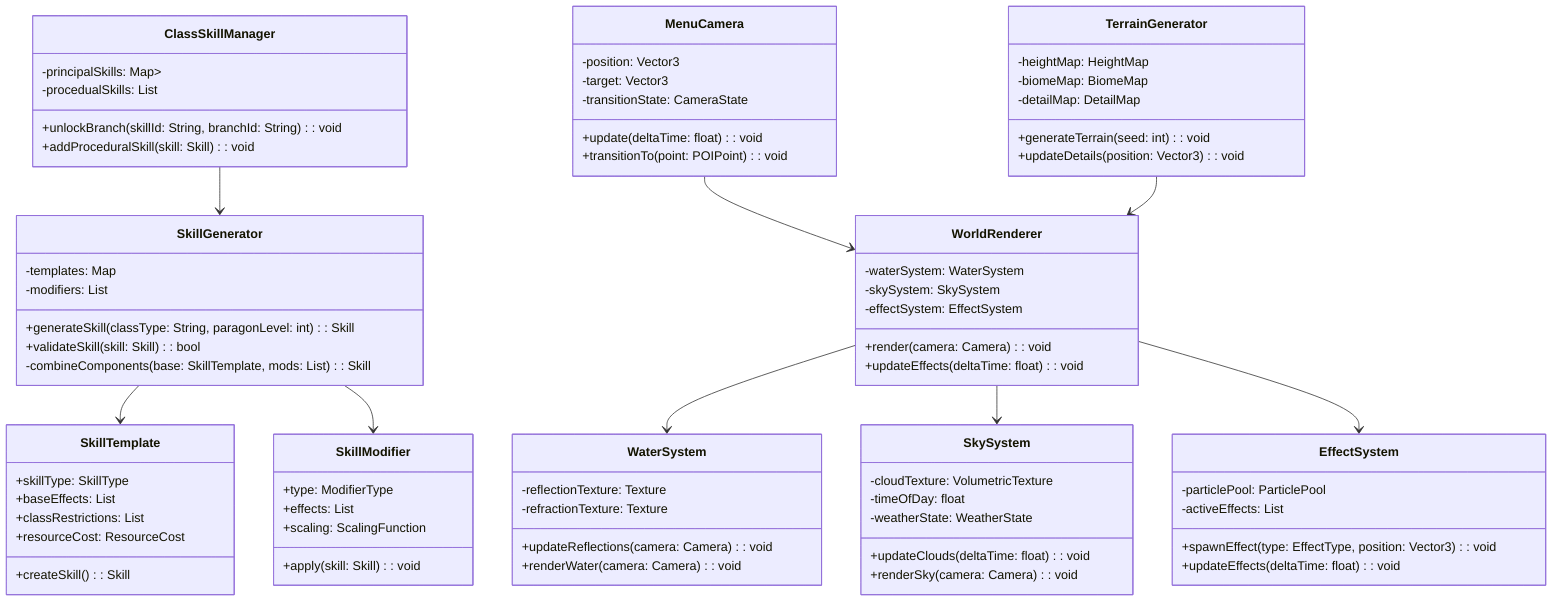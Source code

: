 classDiagram
    class SkillGenerator {
        -templates: Map<String, SkillTemplate>
        -modifiers: List<SkillModifier>
        +generateSkill(classType: String, paragonLevel: int): Skill
        +validateSkill(skill: Skill): bool
        -combineComponents(base: SkillTemplate, mods: List<SkillModifier>): Skill
    }

    class SkillTemplate {
        +skillType: SkillType
        +baseEffects: List<Effect>
        +classRestrictions: List<String>
        +resourceCost: ResourceCost
        +createSkill(): Skill
    }

    class SkillModifier {
        +type: ModifierType
        +effects: List<Effect>
        +scaling: ScalingFunction
        +apply(skill: Skill): void
    }

    class ClassSkillManager {
        -principalSkills: Map<String, List<Skill>>
        -procedualSkills: List<Skill>
        +unlockBranch(skillId: String, branchId: String): void
        +addProceduralSkill(skill: Skill): void
    }

    class MenuCamera {
        -position: Vector3
        -target: Vector3
        -transitionState: CameraState
        +update(deltaTime: float): void
        +transitionTo(point: POIPoint): void
    }

    class WorldRenderer {
        -waterSystem: WaterSystem
        -skySystem: SkySystem
        -effectSystem: EffectSystem
        +render(camera: Camera): void
        +updateEffects(deltaTime: float): void
    }

    class WaterSystem {
        -reflectionTexture: Texture
        -refractionTexture: Texture
        +updateReflections(camera: Camera): void
        +renderWater(camera: Camera): void
    }

    class SkySystem {
        -cloudTexture: VolumetricTexture
        -timeOfDay: float
        -weatherState: WeatherState
        +updateClouds(deltaTime: float): void
        +renderSky(camera: Camera): void
    }

    class TerrainGenerator {
        -heightMap: HeightMap
        -biomeMap: BiomeMap
        -detailMap: DetailMap
        +generateTerrain(seed: int): void
        +updateDetails(position: Vector3): void
    }

    class EffectSystem {
        -particlePool: ParticlePool
        -activeEffects: List<Effect>
        +spawnEffect(type: EffectType, position: Vector3): void
        +updateEffects(deltaTime: float): void
    }

    SkillGenerator --> SkillTemplate
    SkillGenerator --> SkillModifier
    ClassSkillManager --> SkillGenerator
    WorldRenderer --> WaterSystem
    WorldRenderer --> SkySystem
    WorldRenderer --> EffectSystem
    MenuCamera --> WorldRenderer
    TerrainGenerator --> WorldRenderer
